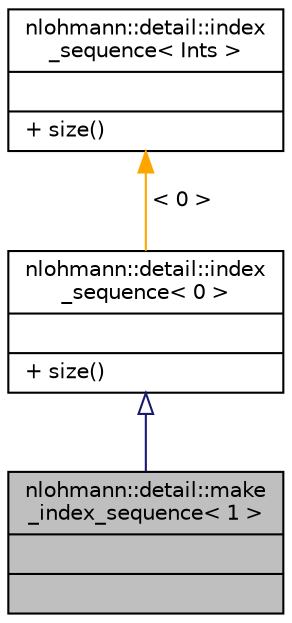 digraph "nlohmann::detail::make_index_sequence&lt; 1 &gt;"
{
 // INTERACTIVE_SVG=YES
  bgcolor="transparent";
  edge [fontname="Helvetica",fontsize="10",labelfontname="Helvetica",labelfontsize="10"];
  node [fontname="Helvetica",fontsize="10",shape=record];
  Node1 [label="{nlohmann::detail::make\l_index_sequence\< 1 \>\n||}",height=0.2,width=0.4,color="black", fillcolor="grey75", style="filled" fontcolor="black"];
  Node2 -> Node1 [dir="back",color="midnightblue",fontsize="10",style="solid",arrowtail="onormal",fontname="Helvetica"];
  Node2 [label="{nlohmann::detail::index\l_sequence\< 0 \>\n||+ size()\l}",height=0.2,width=0.4,color="black",URL="$d4/d69/structnlohmann_1_1detail_1_1index__sequence.html"];
  Node3 -> Node2 [dir="back",color="orange",fontsize="10",style="solid",label=" \< 0 \>" ,fontname="Helvetica"];
  Node3 [label="{nlohmann::detail::index\l_sequence\< Ints \>\n||+ size()\l}",height=0.2,width=0.4,color="black",URL="$d4/d69/structnlohmann_1_1detail_1_1index__sequence.html"];
}
